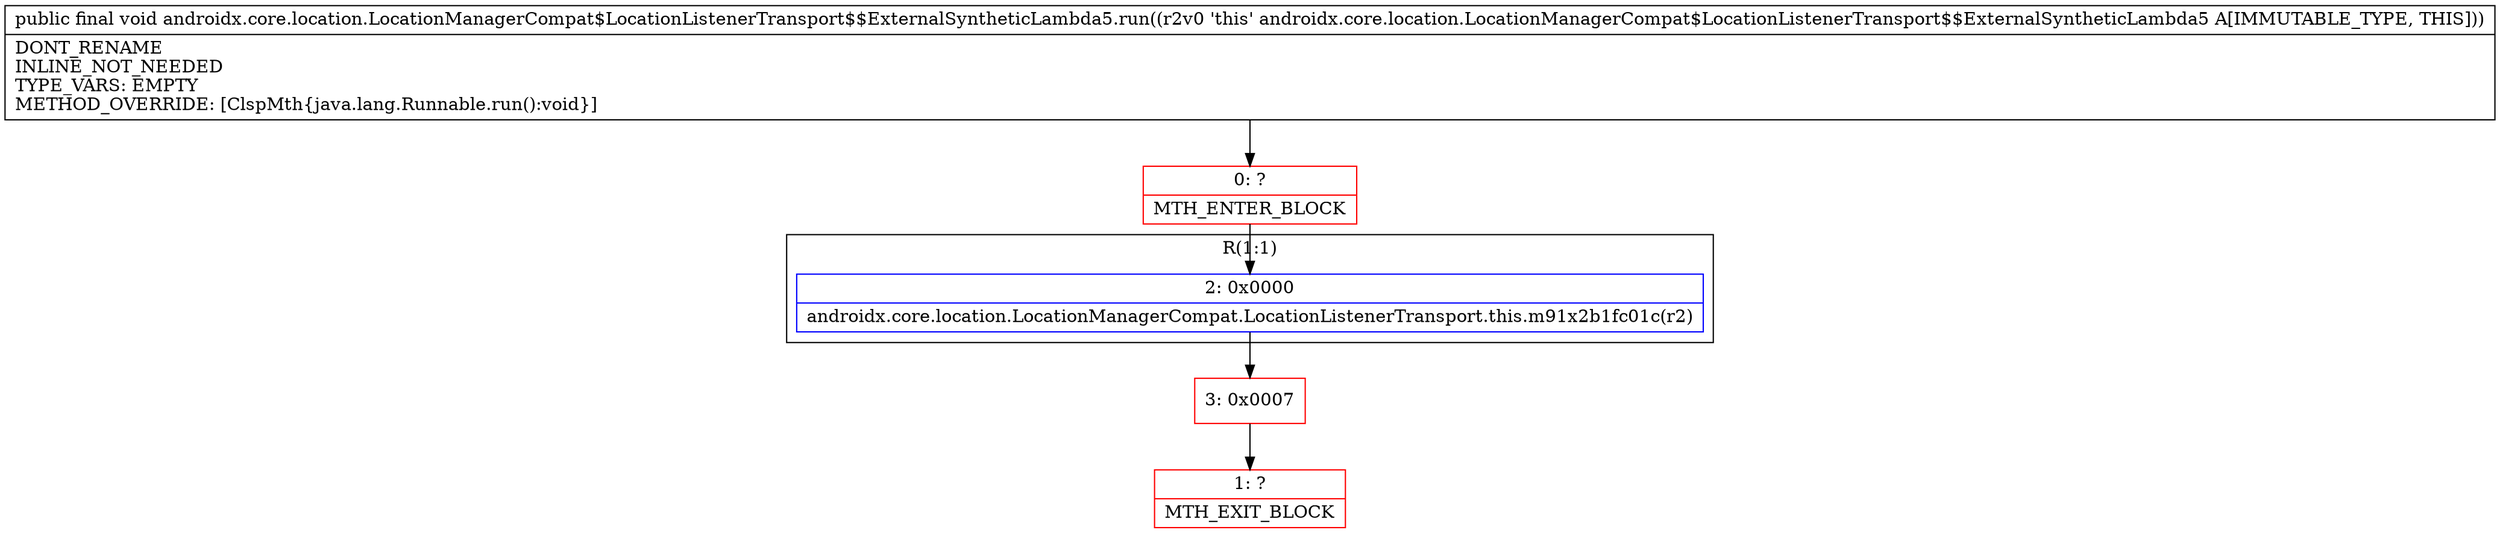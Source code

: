 digraph "CFG forandroidx.core.location.LocationManagerCompat$LocationListenerTransport$$ExternalSyntheticLambda5.run()V" {
subgraph cluster_Region_1308171762 {
label = "R(1:1)";
node [shape=record,color=blue];
Node_2 [shape=record,label="{2\:\ 0x0000|androidx.core.location.LocationManagerCompat.LocationListenerTransport.this.m91x2b1fc01c(r2)\l}"];
}
Node_0 [shape=record,color=red,label="{0\:\ ?|MTH_ENTER_BLOCK\l}"];
Node_3 [shape=record,color=red,label="{3\:\ 0x0007}"];
Node_1 [shape=record,color=red,label="{1\:\ ?|MTH_EXIT_BLOCK\l}"];
MethodNode[shape=record,label="{public final void androidx.core.location.LocationManagerCompat$LocationListenerTransport$$ExternalSyntheticLambda5.run((r2v0 'this' androidx.core.location.LocationManagerCompat$LocationListenerTransport$$ExternalSyntheticLambda5 A[IMMUTABLE_TYPE, THIS]))  | DONT_RENAME\lINLINE_NOT_NEEDED\lTYPE_VARS: EMPTY\lMETHOD_OVERRIDE: [ClspMth\{java.lang.Runnable.run():void\}]\l}"];
MethodNode -> Node_0;Node_2 -> Node_3;
Node_0 -> Node_2;
Node_3 -> Node_1;
}

